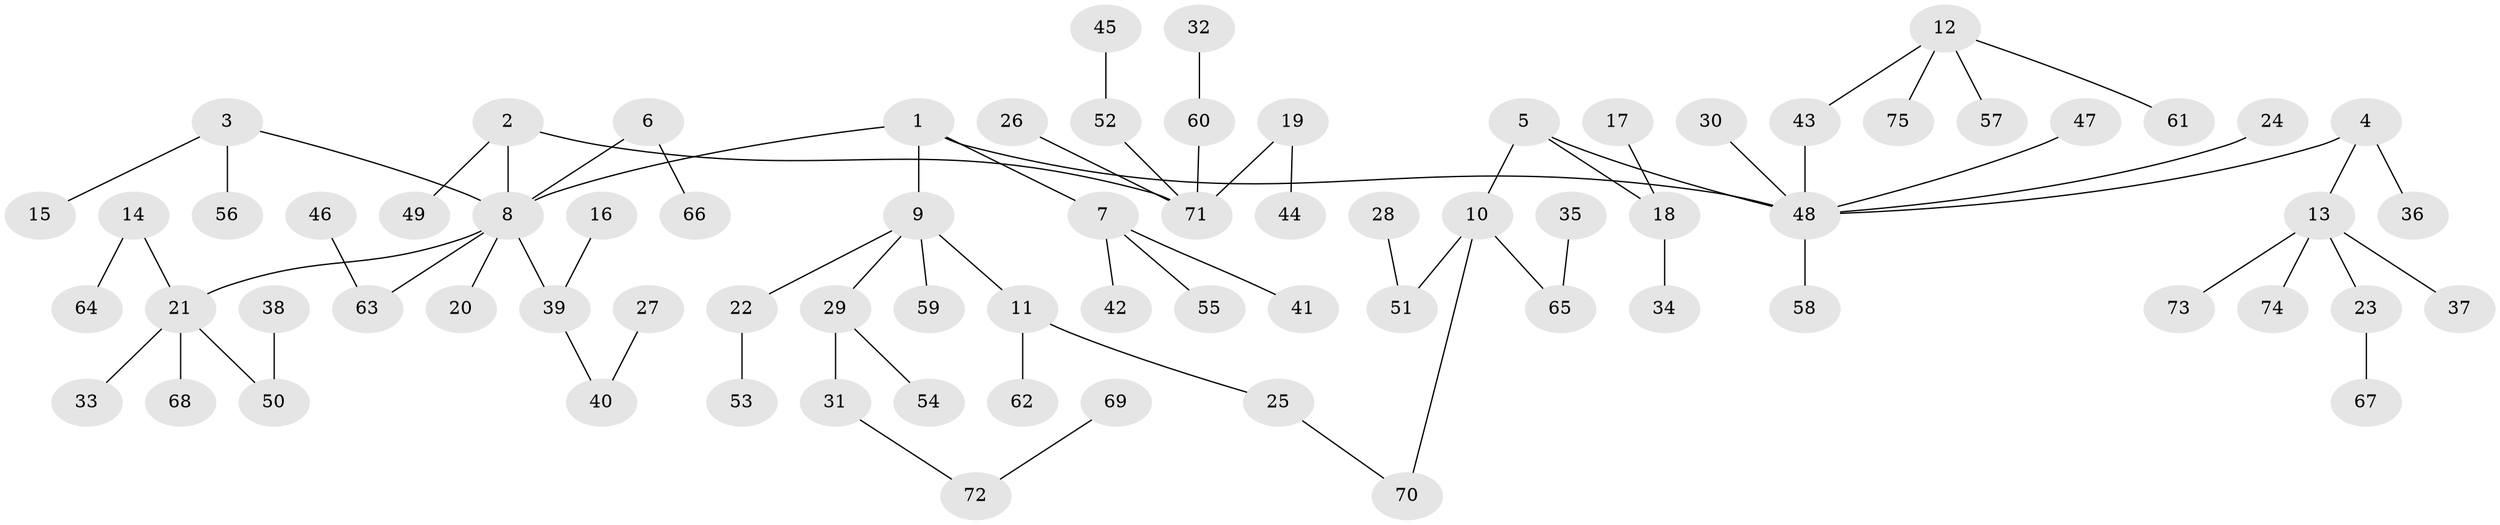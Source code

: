 // original degree distribution, {9: 0.006711409395973154, 4: 0.06040268456375839, 5: 0.026845637583892617, 3: 0.14093959731543623, 10: 0.006711409395973154, 2: 0.24161073825503357, 1: 0.5033557046979866, 7: 0.006711409395973154, 6: 0.006711409395973154}
// Generated by graph-tools (version 1.1) at 2025/01/03/09/25 03:01:00]
// undirected, 75 vertices, 75 edges
graph export_dot {
graph [start="1"]
  node [color=gray90,style=filled];
  1;
  2;
  3;
  4;
  5;
  6;
  7;
  8;
  9;
  10;
  11;
  12;
  13;
  14;
  15;
  16;
  17;
  18;
  19;
  20;
  21;
  22;
  23;
  24;
  25;
  26;
  27;
  28;
  29;
  30;
  31;
  32;
  33;
  34;
  35;
  36;
  37;
  38;
  39;
  40;
  41;
  42;
  43;
  44;
  45;
  46;
  47;
  48;
  49;
  50;
  51;
  52;
  53;
  54;
  55;
  56;
  57;
  58;
  59;
  60;
  61;
  62;
  63;
  64;
  65;
  66;
  67;
  68;
  69;
  70;
  71;
  72;
  73;
  74;
  75;
  1 -- 7 [weight=1.0];
  1 -- 8 [weight=1.0];
  1 -- 9 [weight=1.0];
  1 -- 48 [weight=1.0];
  2 -- 8 [weight=1.0];
  2 -- 49 [weight=1.0];
  2 -- 71 [weight=1.0];
  3 -- 8 [weight=1.0];
  3 -- 15 [weight=1.0];
  3 -- 56 [weight=1.0];
  4 -- 13 [weight=1.0];
  4 -- 36 [weight=1.0];
  4 -- 48 [weight=1.0];
  5 -- 10 [weight=1.0];
  5 -- 18 [weight=1.0];
  5 -- 48 [weight=1.0];
  6 -- 8 [weight=1.0];
  6 -- 66 [weight=1.0];
  7 -- 41 [weight=1.0];
  7 -- 42 [weight=1.0];
  7 -- 55 [weight=1.0];
  8 -- 20 [weight=1.0];
  8 -- 21 [weight=1.0];
  8 -- 39 [weight=1.0];
  8 -- 63 [weight=1.0];
  9 -- 11 [weight=1.0];
  9 -- 22 [weight=1.0];
  9 -- 29 [weight=1.0];
  9 -- 59 [weight=1.0];
  10 -- 51 [weight=1.0];
  10 -- 65 [weight=1.0];
  10 -- 70 [weight=1.0];
  11 -- 25 [weight=1.0];
  11 -- 62 [weight=1.0];
  12 -- 43 [weight=1.0];
  12 -- 57 [weight=1.0];
  12 -- 61 [weight=1.0];
  12 -- 75 [weight=1.0];
  13 -- 23 [weight=1.0];
  13 -- 37 [weight=1.0];
  13 -- 73 [weight=1.0];
  13 -- 74 [weight=1.0];
  14 -- 21 [weight=1.0];
  14 -- 64 [weight=1.0];
  16 -- 39 [weight=1.0];
  17 -- 18 [weight=1.0];
  18 -- 34 [weight=1.0];
  19 -- 44 [weight=1.0];
  19 -- 71 [weight=1.0];
  21 -- 33 [weight=1.0];
  21 -- 50 [weight=1.0];
  21 -- 68 [weight=1.0];
  22 -- 53 [weight=1.0];
  23 -- 67 [weight=1.0];
  24 -- 48 [weight=1.0];
  25 -- 70 [weight=1.0];
  26 -- 71 [weight=1.0];
  27 -- 40 [weight=1.0];
  28 -- 51 [weight=1.0];
  29 -- 31 [weight=1.0];
  29 -- 54 [weight=1.0];
  30 -- 48 [weight=1.0];
  31 -- 72 [weight=1.0];
  32 -- 60 [weight=1.0];
  35 -- 65 [weight=1.0];
  38 -- 50 [weight=1.0];
  39 -- 40 [weight=1.0];
  43 -- 48 [weight=1.0];
  45 -- 52 [weight=1.0];
  46 -- 63 [weight=1.0];
  47 -- 48 [weight=1.0];
  48 -- 58 [weight=1.0];
  52 -- 71 [weight=1.0];
  60 -- 71 [weight=1.0];
  69 -- 72 [weight=1.0];
}
